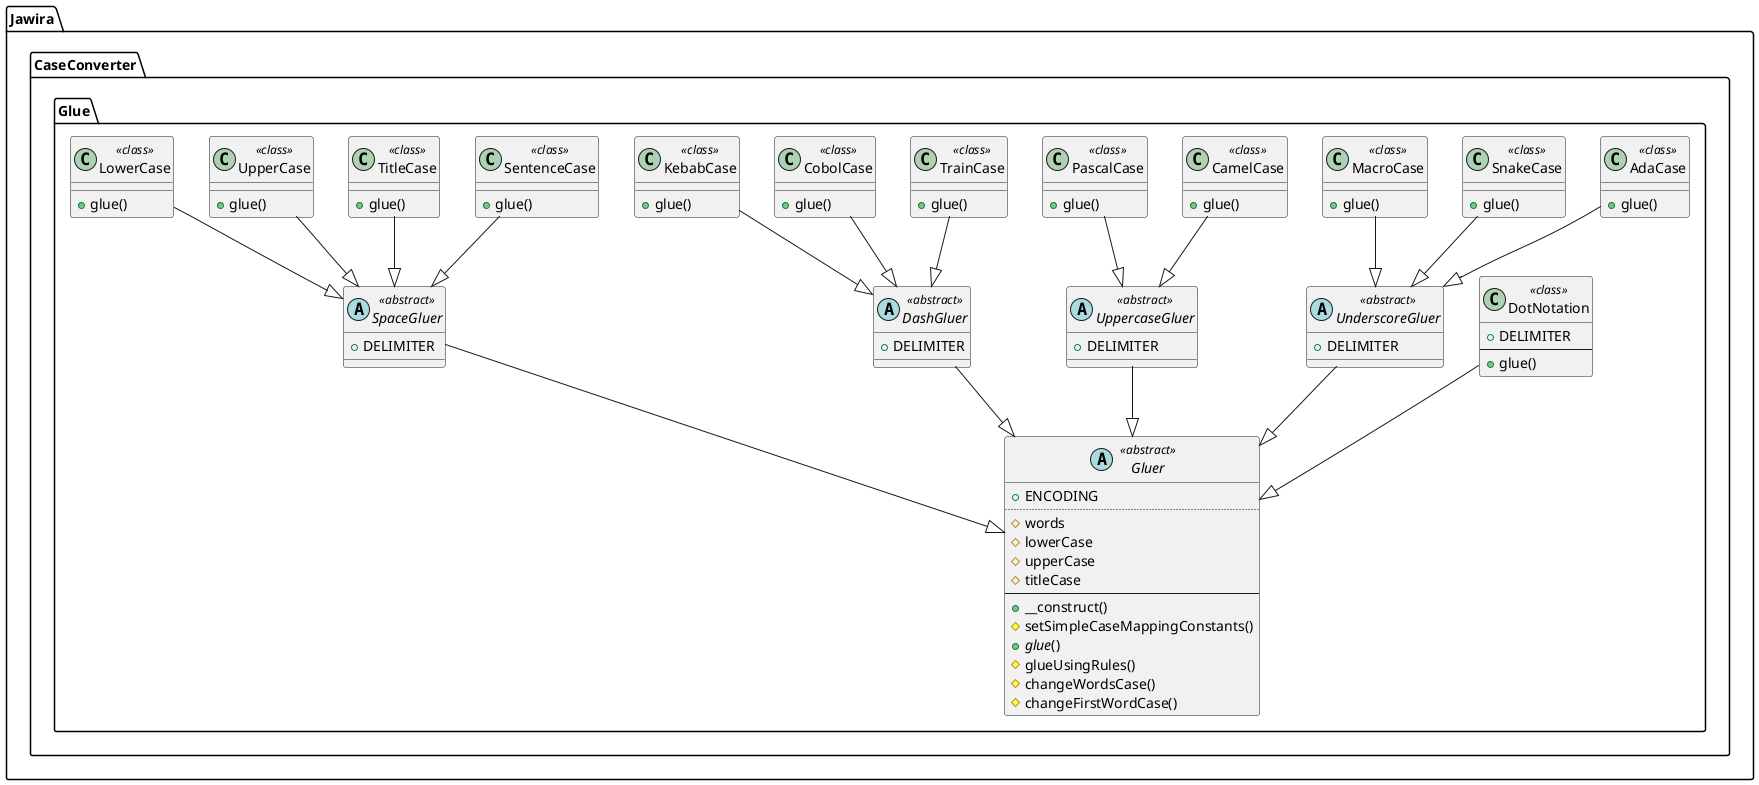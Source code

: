 @startuml
namespace Jawira.CaseConverter.Glue  {
	class AdaCase << class >> {
		+glue()
	}
	abstract UnderscoreGluer << abstract >> {
		+DELIMITER
	}
	abstract Gluer << abstract >> {
		+ENCODING
		..
		#words
		#lowerCase
		#upperCase
		#titleCase
		--
		+__construct()
		#setSimpleCaseMappingConstants()
		+<i>glue</i>()
		#glueUsingRules()
		#changeWordsCase()
		#changeFirstWordCase()
	}
	class SentenceCase << class >> {
		+glue()
	}
	abstract SpaceGluer << abstract >> {
		+DELIMITER
	}
	class SnakeCase << class >> {
		+glue()
	}
	class TitleCase << class >> {
		+glue()
	}
	class CamelCase << class >> {
		+glue()
	}
	abstract UppercaseGluer << abstract >> {
		+DELIMITER
	}
	class TrainCase << class >> {
		+glue()
	}
	abstract DashGluer << abstract >> {
		+DELIMITER
	}
	class DotNotation << class >> {
		+DELIMITER
		--
		+glue()
	}
	class CobolCase << class >> {
		+glue()
	}
	class PascalCase << class >> {
		+glue()
	}
	class KebabCase << class >> {
		+glue()
	}
	class UpperCase << class >> {
		+glue()
	}
	class LowerCase << class >> {
		+glue()
	}
	class MacroCase << class >> {
		+glue()
	}
}
Jawira.CaseConverter.Glue.UnderscoreGluer --|> Jawira.CaseConverter.Glue.Gluer
Jawira.CaseConverter.Glue.AdaCase --|> Jawira.CaseConverter.Glue.UnderscoreGluer
Jawira.CaseConverter.Glue.SpaceGluer --|> Jawira.CaseConverter.Glue.Gluer
Jawira.CaseConverter.Glue.SentenceCase --|> Jawira.CaseConverter.Glue.SpaceGluer
Jawira.CaseConverter.Glue.SnakeCase --|> Jawira.CaseConverter.Glue.UnderscoreGluer
Jawira.CaseConverter.Glue.TitleCase --|> Jawira.CaseConverter.Glue.SpaceGluer
Jawira.CaseConverter.Glue.UppercaseGluer --|> Jawira.CaseConverter.Glue.Gluer
Jawira.CaseConverter.Glue.CamelCase --|> Jawira.CaseConverter.Glue.UppercaseGluer
Jawira.CaseConverter.Glue.DashGluer --|> Jawira.CaseConverter.Glue.Gluer
Jawira.CaseConverter.Glue.TrainCase --|> Jawira.CaseConverter.Glue.DashGluer
Jawira.CaseConverter.Glue.DotNotation --|> Jawira.CaseConverter.Glue.Gluer
Jawira.CaseConverter.Glue.CobolCase --|> Jawira.CaseConverter.Glue.DashGluer
Jawira.CaseConverter.Glue.PascalCase --|> Jawira.CaseConverter.Glue.UppercaseGluer
Jawira.CaseConverter.Glue.KebabCase --|> Jawira.CaseConverter.Glue.DashGluer
Jawira.CaseConverter.Glue.UpperCase --|> Jawira.CaseConverter.Glue.SpaceGluer
Jawira.CaseConverter.Glue.LowerCase --|> Jawira.CaseConverter.Glue.SpaceGluer
Jawira.CaseConverter.Glue.MacroCase --|> Jawira.CaseConverter.Glue.UnderscoreGluer
@enduml

